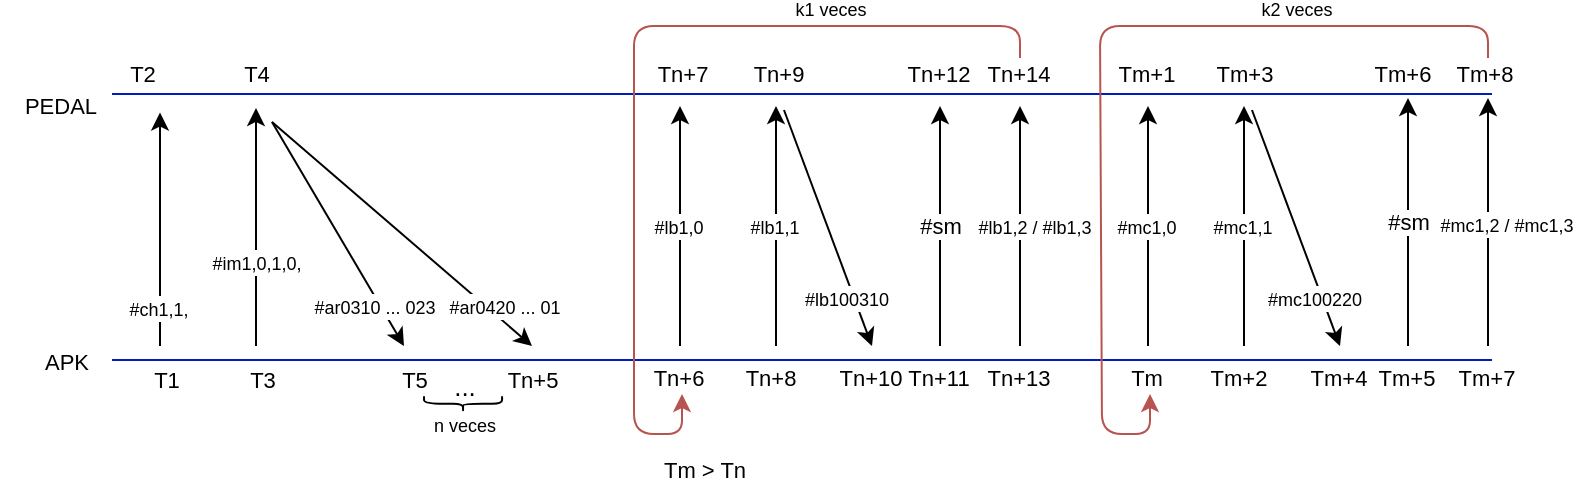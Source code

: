 <mxfile>
    <diagram id="wTpOdN2PF1R05swAv0fY" name="Page-1">
        <mxGraphModel dx="246" dy="235" grid="1" gridSize="4" guides="1" tooltips="1" connect="1" arrows="1" fold="1" page="1" pageScale="1" pageWidth="1100" pageHeight="850" math="0" shadow="0">
            <root>
                <mxCell id="0"/>
                <mxCell id="1" parent="0"/>
                <mxCell id="39" value="PEDAL" style="text;html=1;align=center;verticalAlign=middle;resizable=0;points=[];autosize=1;strokeColor=none;fillColor=none;fontSize=11;rotation=0;container=0;" parent="1" vertex="1">
                    <mxGeometry x="198" y="333.5" width="60" height="28" as="geometry"/>
                </mxCell>
                <mxCell id="36" value="" style="endArrow=none;html=1;fillColor=#0050ef;strokeColor=#001DBC;" parent="1" edge="1">
                    <mxGeometry width="50" height="50" relative="1" as="geometry">
                        <mxPoint x="944" y="475" as="sourcePoint"/>
                        <mxPoint x="254" y="475" as="targetPoint"/>
                    </mxGeometry>
                </mxCell>
                <mxCell id="40" value="T1" style="edgeLabel;html=1;align=center;verticalAlign=middle;resizable=0;points=[];fontSize=11;rotation=0;container=0;" parent="36" vertex="1" connectable="0">
                    <mxGeometry x="0.843" y="1" relative="1" as="geometry">
                        <mxPoint x="-27" y="9" as="offset"/>
                    </mxGeometry>
                </mxCell>
                <mxCell id="106" value="T3" style="edgeLabel;html=1;align=center;verticalAlign=middle;resizable=0;points=[];fontSize=11;rotation=0;container=0;" parent="36" vertex="1" connectable="0">
                    <mxGeometry x="0.843" y="1" relative="1" as="geometry">
                        <mxPoint x="21" y="9" as="offset"/>
                    </mxGeometry>
                </mxCell>
                <mxCell id="158" value="T5" style="edgeLabel;html=1;align=center;verticalAlign=middle;resizable=0;points=[];fontSize=11;rotation=0;container=0;" parent="36" vertex="1" connectable="0">
                    <mxGeometry x="0.843" y="1" relative="1" as="geometry">
                        <mxPoint x="97" y="9" as="offset"/>
                    </mxGeometry>
                </mxCell>
                <mxCell id="159" value="Tn+5" style="edgeLabel;html=1;align=center;verticalAlign=middle;resizable=0;points=[];fontSize=11;rotation=0;container=0;" parent="36" vertex="1" connectable="0">
                    <mxGeometry x="0.843" y="1" relative="1" as="geometry">
                        <mxPoint x="156" y="9" as="offset"/>
                    </mxGeometry>
                </mxCell>
                <mxCell id="197" value="Tn+7" style="edgeLabel;html=1;align=center;verticalAlign=middle;resizable=0;points=[];fontSize=11;rotation=0;container=0;" parent="36" vertex="1" connectable="0">
                    <mxGeometry x="0.843" y="1" relative="1" as="geometry">
                        <mxPoint x="231" y="-144" as="offset"/>
                    </mxGeometry>
                </mxCell>
                <mxCell id="201" value="Tn+9" style="edgeLabel;html=1;align=center;verticalAlign=middle;resizable=0;points=[];fontSize=11;rotation=0;container=0;" parent="36" vertex="1" connectable="0">
                    <mxGeometry x="0.843" y="1" relative="1" as="geometry">
                        <mxPoint x="279" y="-144" as="offset"/>
                    </mxGeometry>
                </mxCell>
                <mxCell id="202" value="Tn+12" style="edgeLabel;html=1;align=center;verticalAlign=middle;resizable=0;points=[];fontSize=11;rotation=0;container=0;" parent="36" vertex="1" connectable="0">
                    <mxGeometry x="0.843" y="1" relative="1" as="geometry">
                        <mxPoint x="359" y="-144" as="offset"/>
                    </mxGeometry>
                </mxCell>
                <mxCell id="203" value="Tn+14" style="edgeLabel;html=1;align=center;verticalAlign=middle;resizable=0;points=[];fontSize=11;rotation=0;container=0;" parent="36" vertex="1" connectable="0">
                    <mxGeometry x="0.843" y="1" relative="1" as="geometry">
                        <mxPoint x="399" y="-144" as="offset"/>
                    </mxGeometry>
                </mxCell>
                <mxCell id="206" value="Tm+1" style="edgeLabel;html=1;align=center;verticalAlign=middle;resizable=0;points=[];fontSize=11;rotation=0;container=0;" parent="36" vertex="1" connectable="0">
                    <mxGeometry x="0.843" y="1" relative="1" as="geometry">
                        <mxPoint x="463" y="-144" as="offset"/>
                    </mxGeometry>
                </mxCell>
                <mxCell id="207" value="Tm+3" style="edgeLabel;html=1;align=center;verticalAlign=middle;resizable=0;points=[];fontSize=11;rotation=0;container=0;" parent="36" vertex="1" connectable="0">
                    <mxGeometry x="0.843" y="1" relative="1" as="geometry">
                        <mxPoint x="512" y="-144" as="offset"/>
                    </mxGeometry>
                </mxCell>
                <mxCell id="208" value="Tm+6" style="edgeLabel;html=1;align=center;verticalAlign=middle;resizable=0;points=[];fontSize=11;rotation=0;container=0;" parent="36" vertex="1" connectable="0">
                    <mxGeometry x="0.843" y="1" relative="1" as="geometry">
                        <mxPoint x="591" y="-144" as="offset"/>
                    </mxGeometry>
                </mxCell>
                <mxCell id="209" value="Tm+8" style="edgeLabel;html=1;align=center;verticalAlign=middle;resizable=0;points=[];fontSize=11;rotation=0;container=0;" parent="36" vertex="1" connectable="0">
                    <mxGeometry x="0.843" y="1" relative="1" as="geometry">
                        <mxPoint x="632" y="-144" as="offset"/>
                    </mxGeometry>
                </mxCell>
                <mxCell id="37" value="" style="endArrow=none;html=1;fillColor=#0050ef;strokeColor=#001DBC;" parent="1" edge="1">
                    <mxGeometry width="50" height="50" relative="1" as="geometry">
                        <mxPoint x="944" y="342" as="sourcePoint"/>
                        <mxPoint x="254" y="342" as="targetPoint"/>
                    </mxGeometry>
                </mxCell>
                <mxCell id="41" value="T2" style="edgeLabel;html=1;align=center;verticalAlign=middle;resizable=0;points=[];fontSize=11;rotation=0;container=0;" parent="37" vertex="1" connectable="0">
                    <mxGeometry x="0.843" y="1" relative="1" as="geometry">
                        <mxPoint x="-39" y="-11" as="offset"/>
                    </mxGeometry>
                </mxCell>
                <mxCell id="38" value="APK" style="text;html=1;align=center;verticalAlign=middle;resizable=0;points=[];autosize=1;strokeColor=none;fillColor=none;fontSize=11;rotation=0;container=0;" parent="1" vertex="1">
                    <mxGeometry x="209" y="461.5" width="44" height="28" as="geometry"/>
                </mxCell>
                <mxCell id="42" value="" style="endArrow=classic;html=1;fontSize=11;" parent="1" edge="1">
                    <mxGeometry width="50" height="50" relative="1" as="geometry">
                        <mxPoint x="278" y="468" as="sourcePoint"/>
                        <mxPoint x="278" y="351.25" as="targetPoint"/>
                    </mxGeometry>
                </mxCell>
                <mxCell id="43" value="&lt;font style=&quot;font-size: 9px;&quot;&gt;#ch1,1,&lt;/font&gt;" style="edgeLabel;html=1;align=center;verticalAlign=middle;resizable=0;points=[];fontSize=11;rotation=0;container=0;" parent="42" vertex="1" connectable="0">
                    <mxGeometry x="-0.264" y="1" relative="1" as="geometry">
                        <mxPoint y="24" as="offset"/>
                    </mxGeometry>
                </mxCell>
                <mxCell id="114" value="" style="endArrow=classic;html=1;fontSize=11;" parent="1" edge="1">
                    <mxGeometry width="50" height="50" relative="1" as="geometry">
                        <mxPoint x="326" y="468" as="sourcePoint"/>
                        <mxPoint x="326" y="349" as="targetPoint"/>
                    </mxGeometry>
                </mxCell>
                <mxCell id="115" value="&lt;font style=&quot;font-size: 9px;&quot;&gt;#im1,0,1,0,&lt;/font&gt;" style="edgeLabel;html=1;align=center;verticalAlign=middle;resizable=0;points=[];fontSize=11;rotation=0;container=0;" parent="114" vertex="1" connectable="0">
                    <mxGeometry x="-0.264" y="1" relative="1" as="geometry">
                        <mxPoint x="1" y="2" as="offset"/>
                    </mxGeometry>
                </mxCell>
                <mxCell id="118" value="" style="endArrow=classic;html=1;fontSize=11;" parent="1" edge="1">
                    <mxGeometry width="50" height="50" relative="1" as="geometry">
                        <mxPoint x="334" y="356" as="sourcePoint"/>
                        <mxPoint x="400" y="468" as="targetPoint"/>
                    </mxGeometry>
                </mxCell>
                <mxCell id="119" value="&lt;font style=&quot;font-size: 9px;&quot;&gt;#ar0310 ... 023&lt;/font&gt;" style="edgeLabel;html=1;align=center;verticalAlign=middle;resizable=0;points=[];fontSize=11;rotation=0;container=0;" parent="118" vertex="1" connectable="0">
                    <mxGeometry x="-0.264" y="1" relative="1" as="geometry">
                        <mxPoint x="26" y="51" as="offset"/>
                    </mxGeometry>
                </mxCell>
                <mxCell id="121" value="" style="endArrow=classic;html=1;fontSize=11;" parent="1" edge="1">
                    <mxGeometry width="50" height="50" relative="1" as="geometry">
                        <mxPoint x="334" y="356" as="sourcePoint"/>
                        <mxPoint x="464" y="468" as="targetPoint"/>
                    </mxGeometry>
                </mxCell>
                <mxCell id="122" value="&lt;font style=&quot;font-size: 9px;&quot;&gt;#ar0420 ... 01&lt;/font&gt;" style="edgeLabel;html=1;align=center;verticalAlign=middle;resizable=0;points=[];fontSize=11;rotation=0;container=0;" parent="121" vertex="1" connectable="0">
                    <mxGeometry x="-0.264" y="1" relative="1" as="geometry">
                        <mxPoint x="67" y="51" as="offset"/>
                    </mxGeometry>
                </mxCell>
                <mxCell id="124" value="&lt;font style=&quot;font-size: 13px;&quot;&gt;...&lt;/font&gt;" style="text;html=1;align=center;verticalAlign=middle;resizable=0;points=[];autosize=1;strokeColor=none;fillColor=none;fontSize=9;" parent="1" vertex="1">
                    <mxGeometry x="413.53" y="472" width="32" height="32" as="geometry"/>
                </mxCell>
                <mxCell id="125" value="" style="endArrow=classic;html=1;fontSize=11;" parent="1" edge="1">
                    <mxGeometry width="50" height="50" relative="1" as="geometry">
                        <mxPoint x="538" y="468" as="sourcePoint"/>
                        <mxPoint x="538" y="348" as="targetPoint"/>
                    </mxGeometry>
                </mxCell>
                <mxCell id="127" value="&lt;font style=&quot;font-size: 9px;&quot;&gt;#lb1,0&lt;/font&gt;" style="edgeLabel;html=1;align=center;verticalAlign=middle;resizable=0;points=[];fontSize=11;rotation=0;container=0;" parent="1" vertex="1" connectable="0">
                    <mxGeometry x="550.002" y="411.999" as="geometry">
                        <mxPoint x="-13" y="-4" as="offset"/>
                    </mxGeometry>
                </mxCell>
                <mxCell id="128" value="Tn+6" style="edgeLabel;html=1;align=center;verticalAlign=middle;resizable=0;points=[];fontSize=11;rotation=0;container=0;" parent="1" vertex="1" connectable="0">
                    <mxGeometry x="509.999" y="490.5" as="geometry">
                        <mxPoint x="27" y="-7" as="offset"/>
                    </mxGeometry>
                </mxCell>
                <mxCell id="130" value="" style="endArrow=classic;html=1;fontSize=11;" parent="1" edge="1">
                    <mxGeometry width="50" height="50" relative="1" as="geometry">
                        <mxPoint x="586" y="468" as="sourcePoint"/>
                        <mxPoint x="586" y="348" as="targetPoint"/>
                    </mxGeometry>
                </mxCell>
                <mxCell id="131" value="Tn+8" style="edgeLabel;html=1;align=center;verticalAlign=middle;resizable=0;points=[];fontSize=11;rotation=0;container=0;" parent="1" vertex="1" connectable="0">
                    <mxGeometry x="555.999" y="490.5" as="geometry">
                        <mxPoint x="27" y="-7" as="offset"/>
                    </mxGeometry>
                </mxCell>
                <mxCell id="132" value="&lt;font style=&quot;font-size: 9px;&quot;&gt;#lb1,1&lt;/font&gt;" style="edgeLabel;html=1;align=center;verticalAlign=middle;resizable=0;points=[];fontSize=11;rotation=0;container=0;" parent="1" vertex="1" connectable="0">
                    <mxGeometry x="598.002" y="411.999" as="geometry">
                        <mxPoint x="-13" y="-4" as="offset"/>
                    </mxGeometry>
                </mxCell>
                <mxCell id="135" value="" style="endArrow=classic;html=1;fontSize=11;" parent="1" edge="1">
                    <mxGeometry width="50" height="50" relative="1" as="geometry">
                        <mxPoint x="590" y="350" as="sourcePoint"/>
                        <mxPoint x="634" y="468" as="targetPoint"/>
                    </mxGeometry>
                </mxCell>
                <mxCell id="136" value="Tn+10" style="edgeLabel;html=1;align=center;verticalAlign=middle;resizable=0;points=[];fontSize=11;rotation=0;container=0;" parent="1" vertex="1" connectable="0">
                    <mxGeometry x="605.999" y="490.5" as="geometry">
                        <mxPoint x="27" y="-7" as="offset"/>
                    </mxGeometry>
                </mxCell>
                <mxCell id="137" value="&lt;font style=&quot;font-size: 9px;&quot;&gt;#lb100310&lt;/font&gt;" style="edgeLabel;html=1;align=center;verticalAlign=middle;resizable=0;points=[];fontSize=11;rotation=0;container=0;" parent="1" vertex="1" connectable="0">
                    <mxGeometry x="634.002" y="447.999" as="geometry">
                        <mxPoint x="-13" y="-4" as="offset"/>
                    </mxGeometry>
                </mxCell>
                <mxCell id="138" value="" style="endArrow=classic;html=1;fontSize=11;" parent="1" edge="1">
                    <mxGeometry width="50" height="50" relative="1" as="geometry">
                        <mxPoint x="708" y="468" as="sourcePoint"/>
                        <mxPoint x="708" y="348" as="targetPoint"/>
                    </mxGeometry>
                </mxCell>
                <mxCell id="139" value="&lt;font style=&quot;font-size: 9px;&quot;&gt;#lb1,2 /&amp;nbsp;&lt;/font&gt;&lt;span style=&quot;font-size: 9px;&quot;&gt;#lb1,3&lt;/span&gt;" style="edgeLabel;html=1;align=center;verticalAlign=middle;resizable=0;points=[];fontSize=11;rotation=0;container=0;" parent="1" vertex="1" connectable="0">
                    <mxGeometry x="728.002" y="411.999" as="geometry">
                        <mxPoint x="-13" y="-4" as="offset"/>
                    </mxGeometry>
                </mxCell>
                <mxCell id="140" value="Tn+13" style="edgeLabel;html=1;align=center;verticalAlign=middle;resizable=0;points=[];fontSize=11;rotation=0;container=0;" parent="1" vertex="1" connectable="0">
                    <mxGeometry x="675.999" y="483" as="geometry">
                        <mxPoint x="31" y="1" as="offset"/>
                    </mxGeometry>
                </mxCell>
                <mxCell id="145" value="" style="endArrow=classic;html=1;fontSize=6;fillColor=#f8cecc;strokeColor=#b85450;gradientColor=#ea6b66;" parent="1" edge="1">
                    <mxGeometry width="50" height="50" relative="1" as="geometry">
                        <mxPoint x="708" y="324" as="sourcePoint"/>
                        <mxPoint x="539" y="492" as="targetPoint"/>
                        <Array as="points">
                            <mxPoint x="708" y="308"/>
                            <mxPoint x="515" y="308"/>
                            <mxPoint x="515" y="512"/>
                            <mxPoint x="539" y="512"/>
                        </Array>
                    </mxGeometry>
                </mxCell>
                <mxCell id="147" value="k1 veces" style="edgeLabel;html=1;align=center;verticalAlign=middle;resizable=0;points=[];fontSize=9;" parent="145" vertex="1" connectable="0">
                    <mxGeometry x="-0.625" y="-1" relative="1" as="geometry">
                        <mxPoint x="-26" y="-7" as="offset"/>
                    </mxGeometry>
                </mxCell>
                <mxCell id="148" value="#sm" style="endArrow=classic;html=1;fontSize=11;" parent="1" edge="1">
                    <mxGeometry width="50" height="50" relative="1" as="geometry">
                        <mxPoint x="668" y="468" as="sourcePoint"/>
                        <mxPoint x="668" y="348" as="targetPoint"/>
                    </mxGeometry>
                </mxCell>
                <mxCell id="149" value="Tn+11" style="edgeLabel;html=1;align=center;verticalAlign=middle;resizable=0;points=[];fontSize=11;rotation=0;container=0;" parent="1" vertex="1" connectable="0">
                    <mxGeometry x="639.999" y="490.5" as="geometry">
                        <mxPoint x="27" y="-7" as="offset"/>
                    </mxGeometry>
                </mxCell>
                <mxCell id="151" value="T4" style="edgeLabel;html=1;align=center;verticalAlign=middle;resizable=0;points=[];fontSize=11;rotation=0;container=0;" parent="1" vertex="1" connectable="0">
                    <mxGeometry x="326.005" y="331.504" as="geometry"/>
                </mxCell>
                <mxCell id="160" value="" style="shape=curlyBracket;whiteSpace=wrap;html=1;rounded=1;labelPosition=left;verticalLabelPosition=middle;align=right;verticalAlign=middle;fontSize=9;rotation=-90;" parent="1" vertex="1">
                    <mxGeometry x="425.74" y="477.41" width="7.57" height="39.02" as="geometry"/>
                </mxCell>
                <mxCell id="161" value="n veces" style="text;html=1;align=center;verticalAlign=middle;resizable=0;points=[];autosize=1;strokeColor=none;fillColor=none;fontSize=9;" parent="1" vertex="1">
                    <mxGeometry x="403.53" y="496" width="52" height="24" as="geometry"/>
                </mxCell>
                <mxCell id="181" value="" style="endArrow=classic;html=1;fontSize=11;" parent="1" edge="1">
                    <mxGeometry width="50" height="50" relative="1" as="geometry">
                        <mxPoint x="772" y="468" as="sourcePoint"/>
                        <mxPoint x="772" y="348" as="targetPoint"/>
                    </mxGeometry>
                </mxCell>
                <mxCell id="182" value="&lt;font style=&quot;font-size: 9px;&quot;&gt;#mc1,0&lt;/font&gt;" style="edgeLabel;html=1;align=center;verticalAlign=middle;resizable=0;points=[];fontSize=11;rotation=0;container=0;" parent="1" vertex="1" connectable="0">
                    <mxGeometry x="784.002" y="411.999" as="geometry">
                        <mxPoint x="-13" y="-4" as="offset"/>
                    </mxGeometry>
                </mxCell>
                <mxCell id="183" value="Tm" style="edgeLabel;html=1;align=center;verticalAlign=middle;resizable=0;points=[];fontSize=11;rotation=0;container=0;" parent="1" vertex="1" connectable="0">
                    <mxGeometry x="743.999" y="490.5" as="geometry">
                        <mxPoint x="27" y="-7" as="offset"/>
                    </mxGeometry>
                </mxCell>
                <mxCell id="184" value="" style="endArrow=classic;html=1;fontSize=11;" parent="1" edge="1">
                    <mxGeometry width="50" height="50" relative="1" as="geometry">
                        <mxPoint x="820" y="468" as="sourcePoint"/>
                        <mxPoint x="820" y="348" as="targetPoint"/>
                    </mxGeometry>
                </mxCell>
                <mxCell id="185" value="Tm+2" style="edgeLabel;html=1;align=center;verticalAlign=middle;resizable=0;points=[];fontSize=11;rotation=0;container=0;" parent="1" vertex="1" connectable="0">
                    <mxGeometry x="789.999" y="490.5" as="geometry">
                        <mxPoint x="27" y="-7" as="offset"/>
                    </mxGeometry>
                </mxCell>
                <mxCell id="186" value="&lt;font style=&quot;font-size: 9px;&quot;&gt;#mc1,1&lt;/font&gt;" style="edgeLabel;html=1;align=center;verticalAlign=middle;resizable=0;points=[];fontSize=11;rotation=0;container=0;" parent="1" vertex="1" connectable="0">
                    <mxGeometry x="832.002" y="411.999" as="geometry">
                        <mxPoint x="-13" y="-4" as="offset"/>
                    </mxGeometry>
                </mxCell>
                <mxCell id="187" value="" style="endArrow=classic;html=1;fontSize=11;" parent="1" edge="1">
                    <mxGeometry width="50" height="50" relative="1" as="geometry">
                        <mxPoint x="824" y="350" as="sourcePoint"/>
                        <mxPoint x="868" y="468" as="targetPoint"/>
                    </mxGeometry>
                </mxCell>
                <mxCell id="188" value="Tm+4" style="edgeLabel;html=1;align=center;verticalAlign=middle;resizable=0;points=[];fontSize=11;rotation=0;container=0;" parent="1" vertex="1" connectable="0">
                    <mxGeometry x="839.999" y="490.5" as="geometry">
                        <mxPoint x="27" y="-7" as="offset"/>
                    </mxGeometry>
                </mxCell>
                <mxCell id="189" value="&lt;font style=&quot;font-size: 9px;&quot;&gt;#mc100220&lt;/font&gt;" style="edgeLabel;html=1;align=center;verticalAlign=middle;resizable=0;points=[];fontSize=11;rotation=0;container=0;" parent="1" vertex="1" connectable="0">
                    <mxGeometry x="868.002" y="447.999" as="geometry">
                        <mxPoint x="-13" y="-4" as="offset"/>
                    </mxGeometry>
                </mxCell>
                <mxCell id="190" value="" style="endArrow=classic;html=1;fontSize=11;" parent="1" edge="1">
                    <mxGeometry width="50" height="50" relative="1" as="geometry">
                        <mxPoint x="942" y="468" as="sourcePoint"/>
                        <mxPoint x="942" y="344" as="targetPoint"/>
                    </mxGeometry>
                </mxCell>
                <mxCell id="191" value="&lt;font style=&quot;font-size: 9px;&quot;&gt;#mc1,2 /&amp;nbsp;&lt;/font&gt;&lt;span style=&quot;font-size: 9px;&quot;&gt;#mc1,3&lt;/span&gt;" style="edgeLabel;html=1;align=center;verticalAlign=middle;resizable=0;points=[];fontSize=11;rotation=0;container=0;" parent="1" vertex="1" connectable="0">
                    <mxGeometry x="964.002" y="410.999" as="geometry">
                        <mxPoint x="-13" y="-4" as="offset"/>
                    </mxGeometry>
                </mxCell>
                <mxCell id="192" value="Tm+7" style="edgeLabel;html=1;align=center;verticalAlign=middle;resizable=0;points=[];fontSize=11;rotation=0;container=0;" parent="1" vertex="1" connectable="0">
                    <mxGeometry x="913.999" y="490.5" as="geometry">
                        <mxPoint x="27" y="-7" as="offset"/>
                    </mxGeometry>
                </mxCell>
                <mxCell id="193" value="" style="endArrow=classic;html=1;fontSize=6;fillColor=#f8cecc;strokeColor=#b85450;gradientColor=#ea6b66;" parent="1" edge="1">
                    <mxGeometry width="50" height="50" relative="1" as="geometry">
                        <mxPoint x="942" y="324" as="sourcePoint"/>
                        <mxPoint x="773" y="492" as="targetPoint"/>
                        <Array as="points">
                            <mxPoint x="942" y="308"/>
                            <mxPoint x="748" y="308"/>
                            <mxPoint x="749" y="512"/>
                            <mxPoint x="773" y="512"/>
                        </Array>
                    </mxGeometry>
                </mxCell>
                <mxCell id="194" value="k2 veces" style="edgeLabel;html=1;align=center;verticalAlign=middle;resizable=0;points=[];fontSize=9;" parent="193" vertex="1" connectable="0">
                    <mxGeometry x="-0.625" y="-1" relative="1" as="geometry">
                        <mxPoint x="-26" y="-7" as="offset"/>
                    </mxGeometry>
                </mxCell>
                <mxCell id="195" value="#sm" style="endArrow=classic;html=1;fontSize=11;" parent="1" edge="1">
                    <mxGeometry width="50" height="50" relative="1" as="geometry">
                        <mxPoint x="902" y="468" as="sourcePoint"/>
                        <mxPoint x="902" y="344" as="targetPoint"/>
                    </mxGeometry>
                </mxCell>
                <mxCell id="196" value="Tm+5" style="edgeLabel;html=1;align=center;verticalAlign=middle;resizable=0;points=[];fontSize=11;rotation=0;container=0;" parent="1" vertex="1" connectable="0">
                    <mxGeometry x="873.999" y="490.5" as="geometry">
                        <mxPoint x="27" y="-7" as="offset"/>
                    </mxGeometry>
                </mxCell>
                <mxCell id="204" value="&lt;font style=&quot;font-size: 11px;&quot;&gt;Tm &amp;gt; Tn&lt;/font&gt;" style="text;html=1;align=center;verticalAlign=middle;resizable=0;points=[];autosize=1;strokeColor=none;fillColor=none;fontSize=9;" parent="1" vertex="1">
                    <mxGeometry x="518" y="516.43" width="64" height="28" as="geometry"/>
                </mxCell>
            </root>
        </mxGraphModel>
    </diagram>
</mxfile>